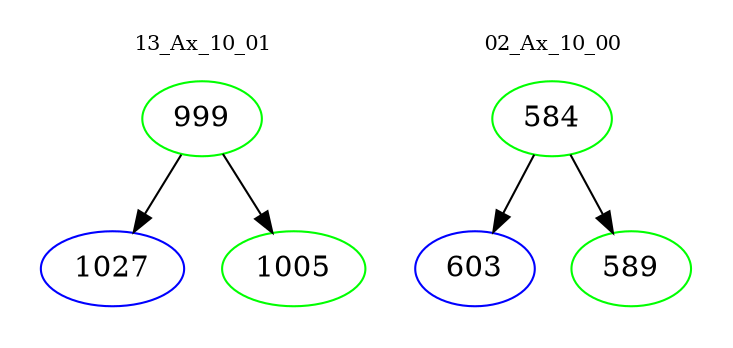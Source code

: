 digraph{
subgraph cluster_0 {
color = white
label = "13_Ax_10_01";
fontsize=10;
T0_999 [label="999", color="green"]
T0_999 -> T0_1027 [color="black"]
T0_1027 [label="1027", color="blue"]
T0_999 -> T0_1005 [color="black"]
T0_1005 [label="1005", color="green"]
}
subgraph cluster_1 {
color = white
label = "02_Ax_10_00";
fontsize=10;
T1_584 [label="584", color="green"]
T1_584 -> T1_603 [color="black"]
T1_603 [label="603", color="blue"]
T1_584 -> T1_589 [color="black"]
T1_589 [label="589", color="green"]
}
}
